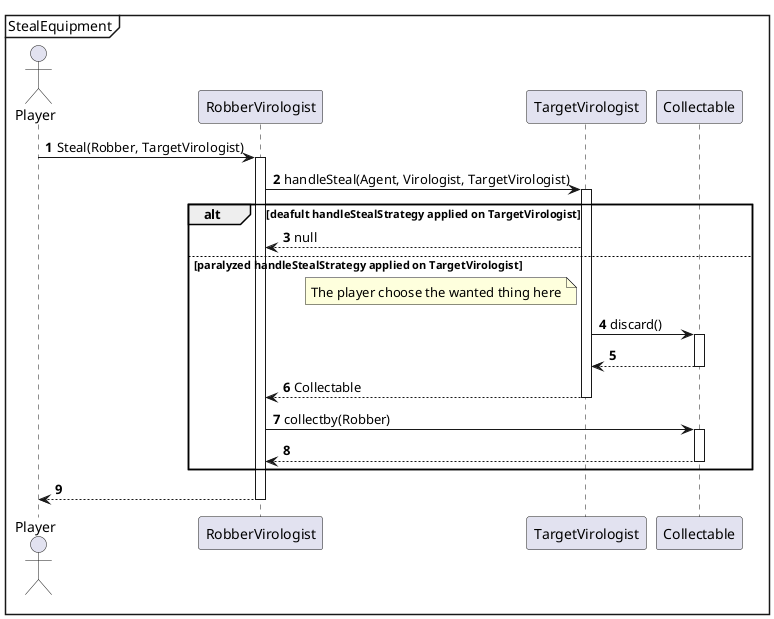 @startuml
'https://plantuml.com/sequence-diagram
autonumber

mainframe StealEquipment

actor Player

Player -> RobberVirologist++: Steal(Robber, TargetVirologist)
'így csak egy interface kell, lehet ez jobb is, mint különszedve (CD-n viszont még hagytam a kettőt))

RobberVirologist -> TargetVirologist++: handleSteal(Agent, Virologist, TargetVirologist)



alt deafult handleStealStrategy applied on TargetVirologist
    TargetVirologist -->RobberVirologist: null
else paralyzed handleStealStrategy applied on TargetVirologist

        note left TargetVirologist
            The player choose the wanted thing here
        end note

        TargetVirologist->Collectable++:discard()
        Collectable-->TargetVirologist--

    TargetVirologist -->RobberVirologist--: Collectable
    RobberVirologist->Collectable++:collectby(Robber)
    Collectable-->RobberVirologist--:
end

RobberVirologist --> Player --
@enduml